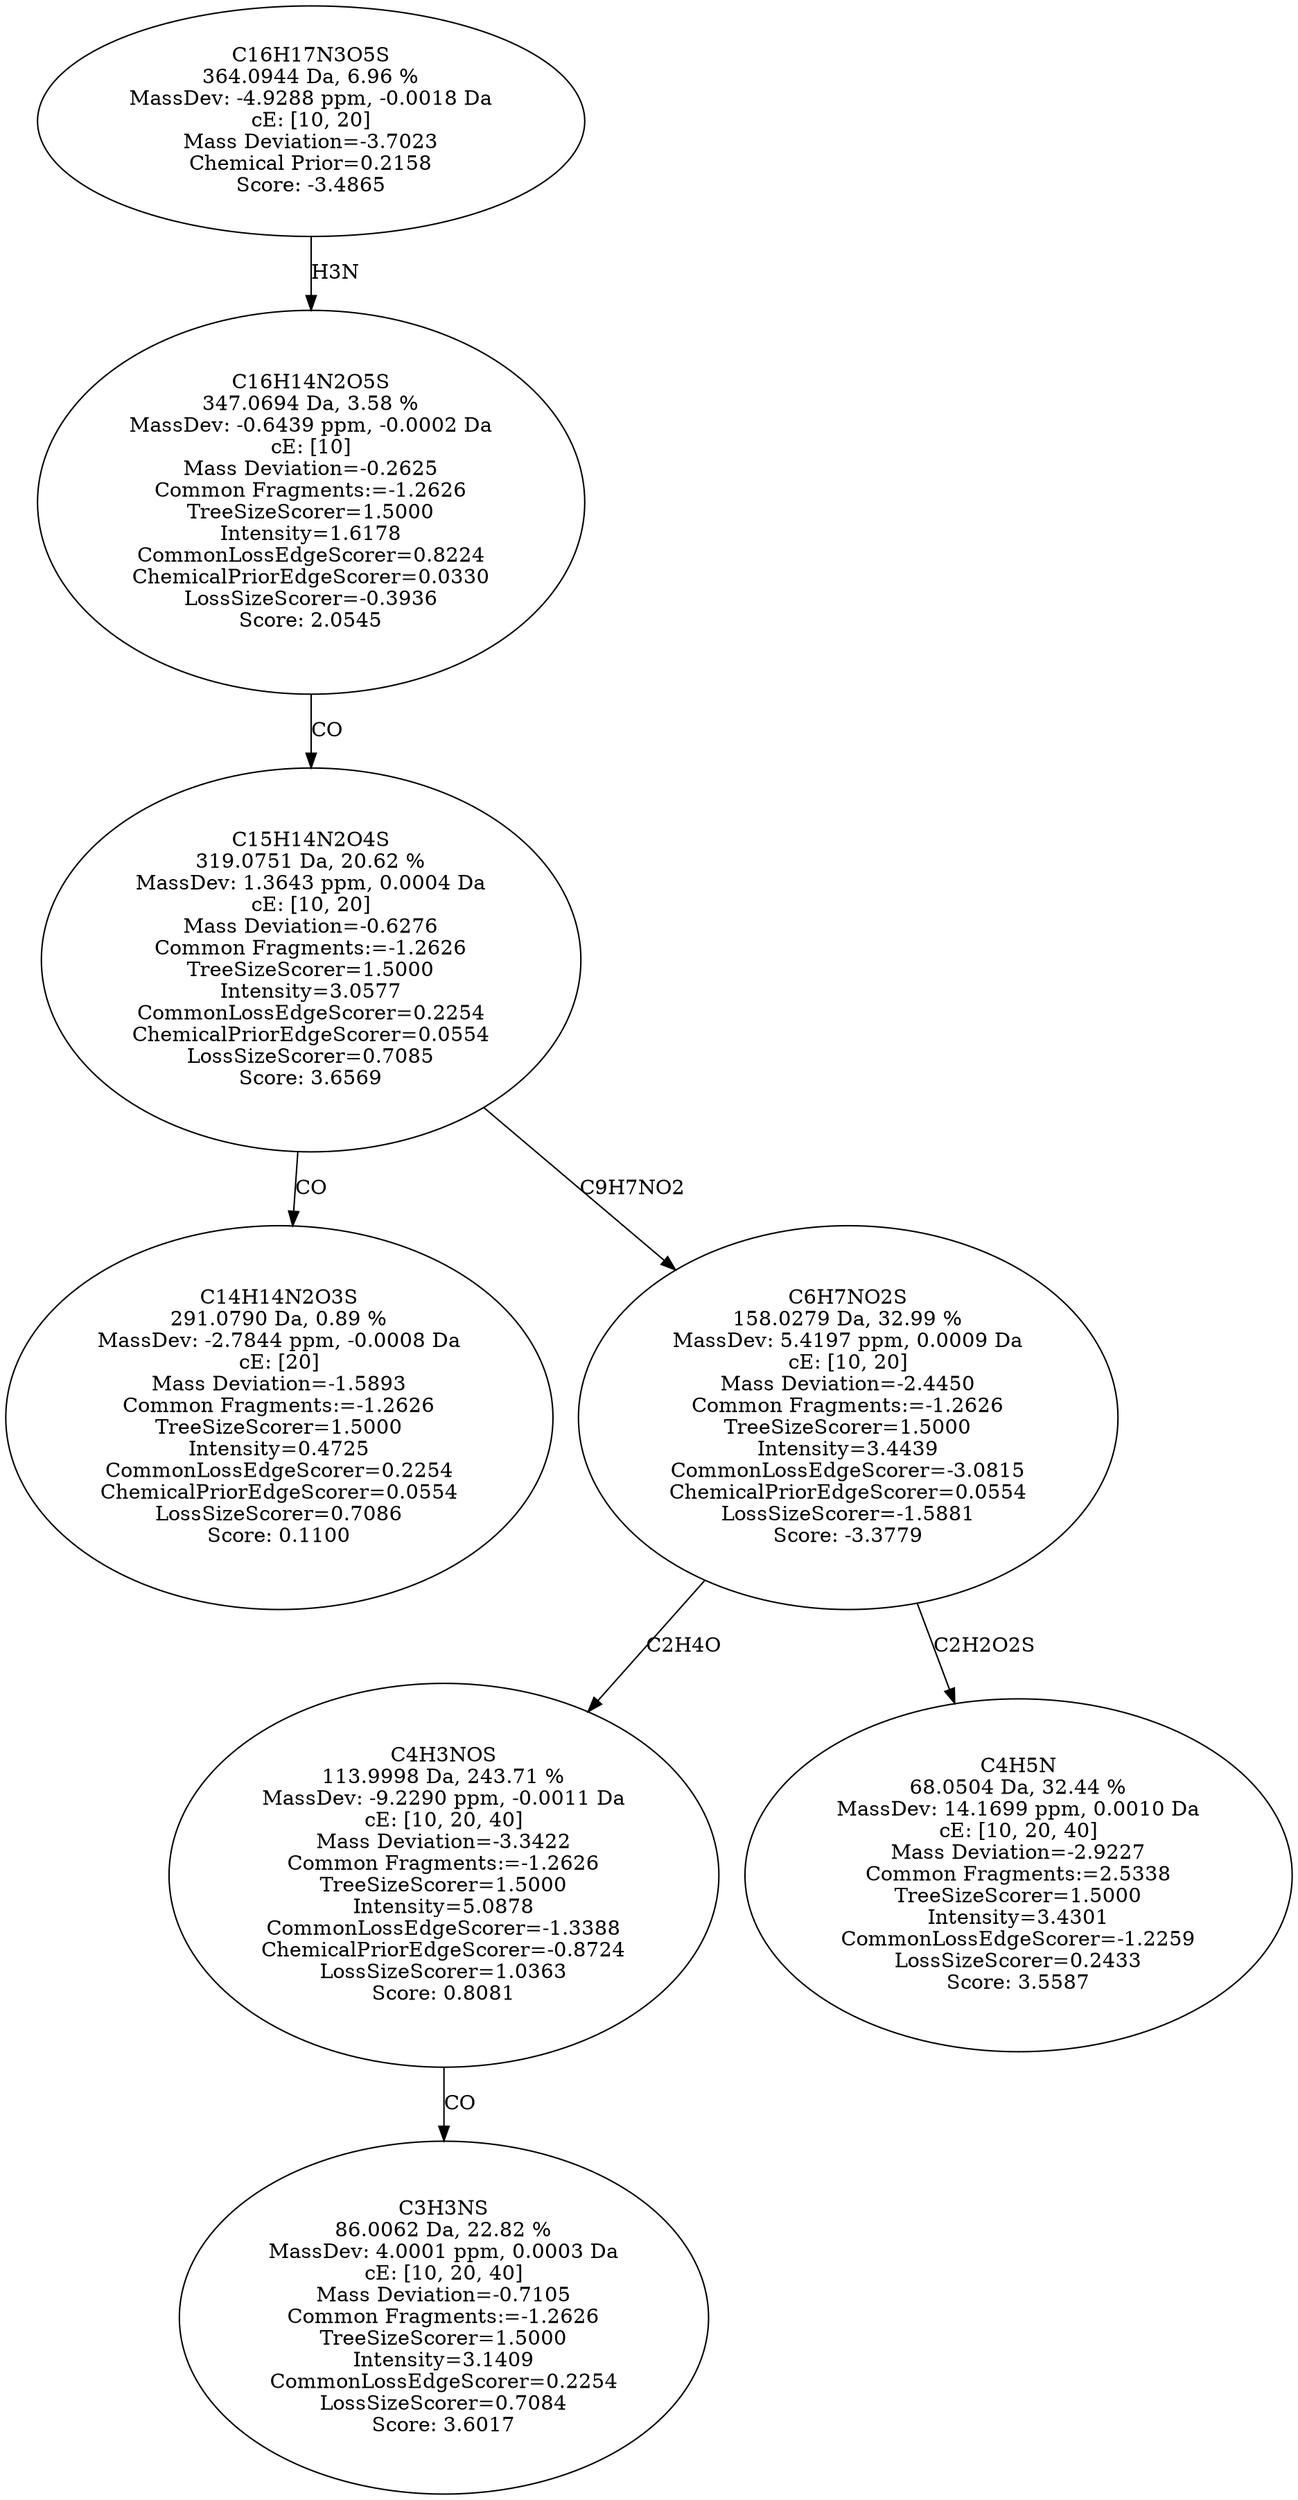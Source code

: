strict digraph {
v1 [label="C14H14N2O3S\n291.0790 Da, 0.89 %\nMassDev: -2.7844 ppm, -0.0008 Da\ncE: [20]\nMass Deviation=-1.5893\nCommon Fragments:=-1.2626\nTreeSizeScorer=1.5000\nIntensity=0.4725\nCommonLossEdgeScorer=0.2254\nChemicalPriorEdgeScorer=0.0554\nLossSizeScorer=0.7086\nScore: 0.1100"];
v2 [label="C3H3NS\n86.0062 Da, 22.82 %\nMassDev: 4.0001 ppm, 0.0003 Da\ncE: [10, 20, 40]\nMass Deviation=-0.7105\nCommon Fragments:=-1.2626\nTreeSizeScorer=1.5000\nIntensity=3.1409\nCommonLossEdgeScorer=0.2254\nLossSizeScorer=0.7084\nScore: 3.6017"];
v3 [label="C4H3NOS\n113.9998 Da, 243.71 %\nMassDev: -9.2290 ppm, -0.0011 Da\ncE: [10, 20, 40]\nMass Deviation=-3.3422\nCommon Fragments:=-1.2626\nTreeSizeScorer=1.5000\nIntensity=5.0878\nCommonLossEdgeScorer=-1.3388\nChemicalPriorEdgeScorer=-0.8724\nLossSizeScorer=1.0363\nScore: 0.8081"];
v4 [label="C4H5N\n68.0504 Da, 32.44 %\nMassDev: 14.1699 ppm, 0.0010 Da\ncE: [10, 20, 40]\nMass Deviation=-2.9227\nCommon Fragments:=2.5338\nTreeSizeScorer=1.5000\nIntensity=3.4301\nCommonLossEdgeScorer=-1.2259\nLossSizeScorer=0.2433\nScore: 3.5587"];
v5 [label="C6H7NO2S\n158.0279 Da, 32.99 %\nMassDev: 5.4197 ppm, 0.0009 Da\ncE: [10, 20]\nMass Deviation=-2.4450\nCommon Fragments:=-1.2626\nTreeSizeScorer=1.5000\nIntensity=3.4439\nCommonLossEdgeScorer=-3.0815\nChemicalPriorEdgeScorer=0.0554\nLossSizeScorer=-1.5881\nScore: -3.3779"];
v6 [label="C15H14N2O4S\n319.0751 Da, 20.62 %\nMassDev: 1.3643 ppm, 0.0004 Da\ncE: [10, 20]\nMass Deviation=-0.6276\nCommon Fragments:=-1.2626\nTreeSizeScorer=1.5000\nIntensity=3.0577\nCommonLossEdgeScorer=0.2254\nChemicalPriorEdgeScorer=0.0554\nLossSizeScorer=0.7085\nScore: 3.6569"];
v7 [label="C16H14N2O5S\n347.0694 Da, 3.58 %\nMassDev: -0.6439 ppm, -0.0002 Da\ncE: [10]\nMass Deviation=-0.2625\nCommon Fragments:=-1.2626\nTreeSizeScorer=1.5000\nIntensity=1.6178\nCommonLossEdgeScorer=0.8224\nChemicalPriorEdgeScorer=0.0330\nLossSizeScorer=-0.3936\nScore: 2.0545"];
v8 [label="C16H17N3O5S\n364.0944 Da, 6.96 %\nMassDev: -4.9288 ppm, -0.0018 Da\ncE: [10, 20]\nMass Deviation=-3.7023\nChemical Prior=0.2158\nScore: -3.4865"];
v6 -> v1 [label="CO"];
v3 -> v2 [label="CO"];
v5 -> v3 [label="C2H4O"];
v5 -> v4 [label="C2H2O2S"];
v6 -> v5 [label="C9H7NO2"];
v7 -> v6 [label="CO"];
v8 -> v7 [label="H3N"];
}